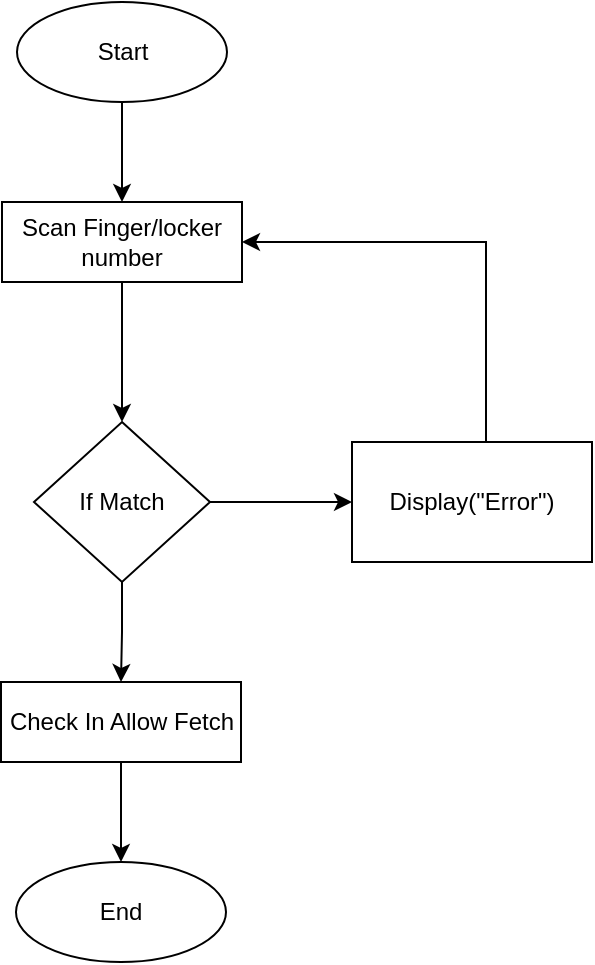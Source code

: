 <mxfile version="21.6.9" type="github">
  <diagram name="Page-1" id="n_lXfKEMTj0Z2ydD4iag">
    <mxGraphModel dx="1036" dy="544" grid="1" gridSize="10" guides="1" tooltips="1" connect="1" arrows="1" fold="1" page="1" pageScale="1" pageWidth="850" pageHeight="1100" math="0" shadow="0">
      <root>
        <mxCell id="0" />
        <mxCell id="1" parent="0" />
        <mxCell id="fkrLkcXsaTUiDmlAcx4f-1" style="edgeStyle=orthogonalEdgeStyle;rounded=0;orthogonalLoop=1;jettySize=auto;html=1;" parent="1" source="fkrLkcXsaTUiDmlAcx4f-2" target="fkrLkcXsaTUiDmlAcx4f-8" edge="1">
          <mxGeometry relative="1" as="geometry" />
        </mxCell>
        <mxCell id="fkrLkcXsaTUiDmlAcx4f-2" value="Scan Finger/locker number" style="rounded=0;whiteSpace=wrap;html=1;" parent="1" vertex="1">
          <mxGeometry x="358" y="480" width="120" height="40" as="geometry" />
        </mxCell>
        <mxCell id="fkrLkcXsaTUiDmlAcx4f-3" style="edgeStyle=orthogonalEdgeStyle;rounded=0;orthogonalLoop=1;jettySize=auto;html=1;entryX=0.5;entryY=0;entryDx=0;entryDy=0;" parent="1" source="fkrLkcXsaTUiDmlAcx4f-4" target="fkrLkcXsaTUiDmlAcx4f-5" edge="1">
          <mxGeometry relative="1" as="geometry">
            <mxPoint x="425" y="760" as="targetPoint" />
          </mxGeometry>
        </mxCell>
        <mxCell id="fkrLkcXsaTUiDmlAcx4f-4" value="Check In Allow Fetch" style="rounded=0;whiteSpace=wrap;html=1;" parent="1" vertex="1">
          <mxGeometry x="357.5" y="720" width="120" height="40" as="geometry" />
        </mxCell>
        <mxCell id="fkrLkcXsaTUiDmlAcx4f-5" value="End" style="ellipse;whiteSpace=wrap;html=1;" parent="1" vertex="1">
          <mxGeometry x="365" y="810" width="105" height="50" as="geometry" />
        </mxCell>
        <mxCell id="fkrLkcXsaTUiDmlAcx4f-6" value="" style="edgeStyle=orthogonalEdgeStyle;rounded=0;orthogonalLoop=1;jettySize=auto;html=1;" parent="1" source="fkrLkcXsaTUiDmlAcx4f-8" target="fkrLkcXsaTUiDmlAcx4f-10" edge="1">
          <mxGeometry relative="1" as="geometry" />
        </mxCell>
        <mxCell id="fkrLkcXsaTUiDmlAcx4f-7" style="edgeStyle=orthogonalEdgeStyle;rounded=0;orthogonalLoop=1;jettySize=auto;html=1;entryX=0.5;entryY=0;entryDx=0;entryDy=0;" parent="1" source="fkrLkcXsaTUiDmlAcx4f-8" target="fkrLkcXsaTUiDmlAcx4f-4" edge="1">
          <mxGeometry relative="1" as="geometry" />
        </mxCell>
        <mxCell id="fkrLkcXsaTUiDmlAcx4f-8" value="If Match" style="rhombus;whiteSpace=wrap;html=1;" parent="1" vertex="1">
          <mxGeometry x="374" y="590" width="88" height="80" as="geometry" />
        </mxCell>
        <mxCell id="fkrLkcXsaTUiDmlAcx4f-9" style="edgeStyle=orthogonalEdgeStyle;rounded=0;orthogonalLoop=1;jettySize=auto;html=1;entryX=1;entryY=0.5;entryDx=0;entryDy=0;" parent="1" source="fkrLkcXsaTUiDmlAcx4f-10" target="fkrLkcXsaTUiDmlAcx4f-2" edge="1">
          <mxGeometry relative="1" as="geometry">
            <Array as="points">
              <mxPoint x="600" y="500" />
            </Array>
          </mxGeometry>
        </mxCell>
        <mxCell id="fkrLkcXsaTUiDmlAcx4f-10" value="Display(&quot;Error&quot;)" style="whiteSpace=wrap;html=1;" parent="1" vertex="1">
          <mxGeometry x="533" y="600" width="120" height="60" as="geometry" />
        </mxCell>
        <mxCell id="fkrLkcXsaTUiDmlAcx4f-12" style="edgeStyle=orthogonalEdgeStyle;rounded=0;orthogonalLoop=1;jettySize=auto;html=1;entryX=0.5;entryY=0;entryDx=0;entryDy=0;" parent="1" source="fkrLkcXsaTUiDmlAcx4f-11" target="fkrLkcXsaTUiDmlAcx4f-2" edge="1">
          <mxGeometry relative="1" as="geometry" />
        </mxCell>
        <mxCell id="fkrLkcXsaTUiDmlAcx4f-11" value="Start" style="ellipse;whiteSpace=wrap;html=1;" parent="1" vertex="1">
          <mxGeometry x="365.5" y="380" width="105" height="50" as="geometry" />
        </mxCell>
      </root>
    </mxGraphModel>
  </diagram>
</mxfile>
